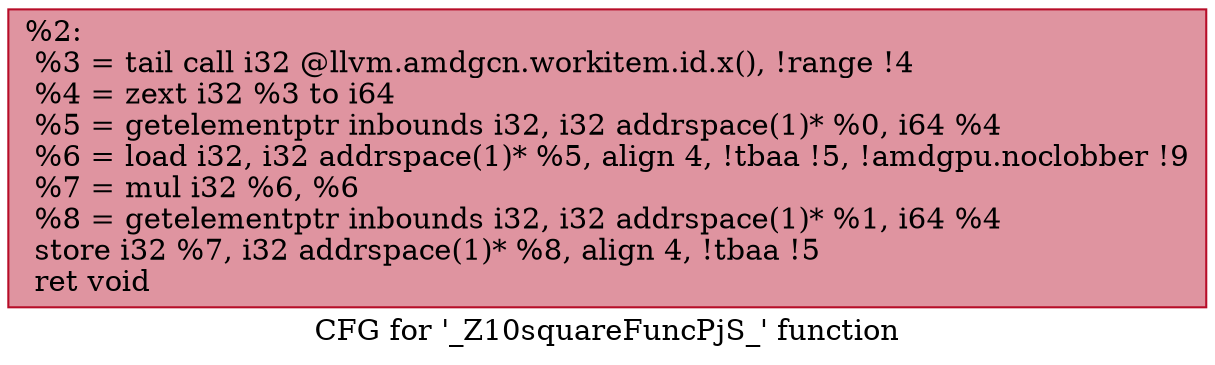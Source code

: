 digraph "CFG for '_Z10squareFuncPjS_' function" {
	label="CFG for '_Z10squareFuncPjS_' function";

	Node0x5f13be0 [shape=record,color="#b70d28ff", style=filled, fillcolor="#b70d2870",label="{%2:\l  %3 = tail call i32 @llvm.amdgcn.workitem.id.x(), !range !4\l  %4 = zext i32 %3 to i64\l  %5 = getelementptr inbounds i32, i32 addrspace(1)* %0, i64 %4\l  %6 = load i32, i32 addrspace(1)* %5, align 4, !tbaa !5, !amdgpu.noclobber !9\l  %7 = mul i32 %6, %6\l  %8 = getelementptr inbounds i32, i32 addrspace(1)* %1, i64 %4\l  store i32 %7, i32 addrspace(1)* %8, align 4, !tbaa !5\l  ret void\l}"];
}
